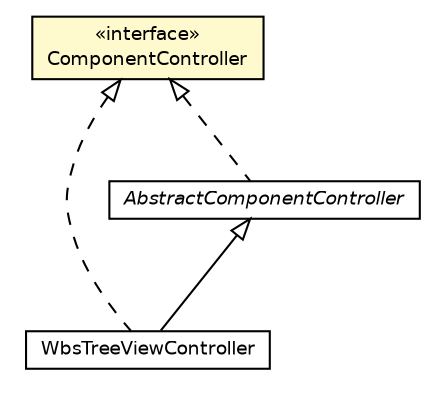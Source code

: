 #!/usr/local/bin/dot
#
# Class diagram 
# Generated by UMLGraph version R5_6 (http://www.umlgraph.org/)
#

digraph G {
	edge [fontname="Helvetica",fontsize=10,labelfontname="Helvetica",labelfontsize=10];
	node [fontname="Helvetica",fontsize=10,shape=plaintext];
	nodesep=0.25;
	ranksep=0.5;
	// net.ljcomputing.sr.fx.controller.WbsTreeViewController
	c913 [label=<<table title="net.ljcomputing.sr.fx.controller.WbsTreeViewController" border="0" cellborder="1" cellspacing="0" cellpadding="2" port="p" href="./WbsTreeViewController.html">
		<tr><td><table border="0" cellspacing="0" cellpadding="1">
<tr><td align="center" balign="center"> WbsTreeViewController </td></tr>
		</table></td></tr>
		</table>>, URL="./WbsTreeViewController.html", fontname="Helvetica", fontcolor="black", fontsize=9.0];
	// net.ljcomputing.sr.fx.controller.AbstractComponentController
	c914 [label=<<table title="net.ljcomputing.sr.fx.controller.AbstractComponentController" border="0" cellborder="1" cellspacing="0" cellpadding="2" port="p" href="./AbstractComponentController.html">
		<tr><td><table border="0" cellspacing="0" cellpadding="1">
<tr><td align="center" balign="center"><font face="Helvetica-Oblique"> AbstractComponentController </font></td></tr>
		</table></td></tr>
		</table>>, URL="./AbstractComponentController.html", fontname="Helvetica", fontcolor="black", fontsize=9.0];
	// net.ljcomputing.sr.fx.controller.ComponentController
	c916 [label=<<table title="net.ljcomputing.sr.fx.controller.ComponentController" border="0" cellborder="1" cellspacing="0" cellpadding="2" port="p" bgcolor="lemonChiffon" href="./ComponentController.html">
		<tr><td><table border="0" cellspacing="0" cellpadding="1">
<tr><td align="center" balign="center"> &#171;interface&#187; </td></tr>
<tr><td align="center" balign="center"> ComponentController </td></tr>
		</table></td></tr>
		</table>>, URL="./ComponentController.html", fontname="Helvetica", fontcolor="black", fontsize=9.0];
	//net.ljcomputing.sr.fx.controller.WbsTreeViewController extends net.ljcomputing.sr.fx.controller.AbstractComponentController
	c914:p -> c913:p [dir=back,arrowtail=empty];
	//net.ljcomputing.sr.fx.controller.WbsTreeViewController implements net.ljcomputing.sr.fx.controller.ComponentController
	c916:p -> c913:p [dir=back,arrowtail=empty,style=dashed];
	//net.ljcomputing.sr.fx.controller.AbstractComponentController implements net.ljcomputing.sr.fx.controller.ComponentController
	c916:p -> c914:p [dir=back,arrowtail=empty,style=dashed];
}

